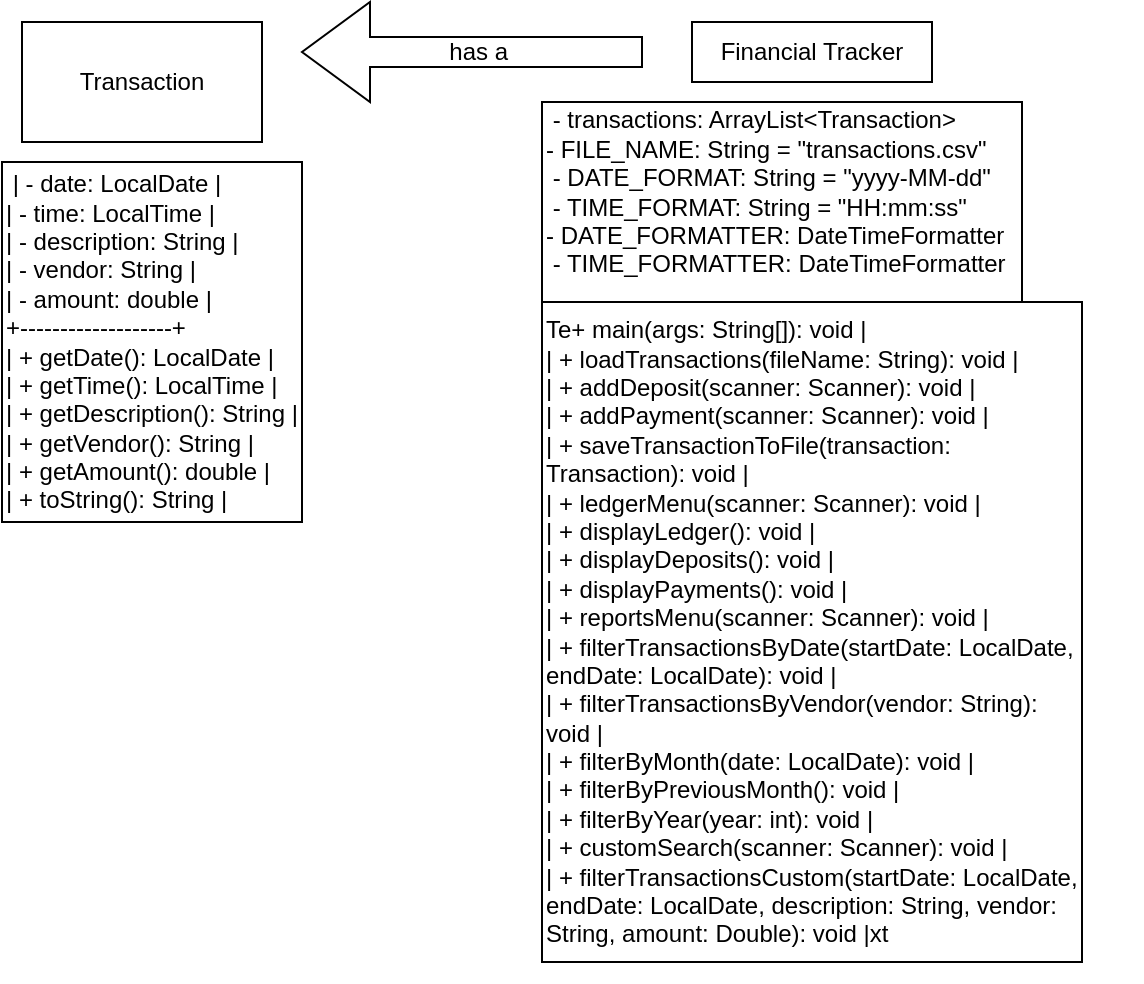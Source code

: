 <mxfile version="24.7.17">
  <diagram id="C5RBs43oDa-KdzZeNtuy" name="Page-1">
    <mxGraphModel dx="1042" dy="573" grid="1" gridSize="10" guides="1" tooltips="1" connect="1" arrows="1" fold="1" page="1" pageScale="1" pageWidth="827" pageHeight="1169" math="0" shadow="0">
      <root>
        <mxCell id="WIyWlLk6GJQsqaUBKTNV-0" />
        <mxCell id="WIyWlLk6GJQsqaUBKTNV-1" parent="WIyWlLk6GJQsqaUBKTNV-0" />
        <mxCell id="sBQ4GWvd8PP3dseFrhMe-0" value="&amp;nbsp;- transactions: ArrayList&amp;lt;Transaction&amp;gt;&amp;nbsp;&lt;br&gt;- FILE_NAME: String = &lt;span class=&quot;hljs-string&quot;&gt;&quot;transactions.csv&quot;&lt;/span&gt;&amp;nbsp;&lt;div&gt;&amp;nbsp;- DATE_FORMAT: String = &lt;span class=&quot;hljs-string&quot;&gt;&quot;yyyy-MM-dd&quot;&lt;/span&gt;&amp;nbsp;&lt;br&gt;&amp;nbsp;- TIME_FORMAT: String = &lt;span class=&quot;hljs-string&quot;&gt;&quot;HH:mm:ss&quot;&lt;/span&gt;&amp;nbsp;&lt;br&gt;- DATE_FORMATTER: DateTimeFormatter&amp;nbsp;&lt;br&gt;&amp;nbsp;- TIME_FORMATTER: DateTimeFormatter&lt;/div&gt;" style="text;strokeColor=none;align=left;fillColor=none;html=1;verticalAlign=middle;whiteSpace=wrap;rounded=0;" vertex="1" parent="WIyWlLk6GJQsqaUBKTNV-1">
          <mxGeometry x="510" y="210" width="300" height="110" as="geometry" />
        </mxCell>
        <mxCell id="sBQ4GWvd8PP3dseFrhMe-1" value="Financial Tracker" style="text;strokeColor=none;align=center;fillColor=none;html=1;verticalAlign=middle;whiteSpace=wrap;rounded=0;" vertex="1" parent="WIyWlLk6GJQsqaUBKTNV-1">
          <mxGeometry x="585" y="180" width="120" height="30" as="geometry" />
        </mxCell>
        <mxCell id="sBQ4GWvd8PP3dseFrhMe-2" value="Te+ &lt;span class=&quot;hljs-title function_ invoke__&quot;&gt;main&lt;/span&gt;(&lt;span class=&quot;hljs-attr&quot;&gt;args&lt;/span&gt;: String[]): &lt;span class=&quot;hljs-keyword&quot;&gt;void&lt;/span&gt;             |&lt;br&gt;| + &lt;span class=&quot;hljs-title function_ invoke__&quot;&gt;loadTransactions&lt;/span&gt;(&lt;span class=&quot;hljs-attr&quot;&gt;fileName&lt;/span&gt;: String): &lt;span class=&quot;hljs-keyword&quot;&gt;void&lt;/span&gt; |&lt;br&gt;| + &lt;span class=&quot;hljs-title function_ invoke__&quot;&gt;addDeposit&lt;/span&gt;(&lt;span class=&quot;hljs-attr&quot;&gt;scanner&lt;/span&gt;: Scanner): &lt;span class=&quot;hljs-keyword&quot;&gt;void&lt;/span&gt;     |&lt;br&gt;| + &lt;span class=&quot;hljs-title function_ invoke__&quot;&gt;addPayment&lt;/span&gt;(&lt;span class=&quot;hljs-attr&quot;&gt;scanner&lt;/span&gt;: Scanner): &lt;span class=&quot;hljs-keyword&quot;&gt;void&lt;/span&gt;     |&lt;br&gt;| + &lt;span class=&quot;hljs-title function_ invoke__&quot;&gt;saveTransactionToFile&lt;/span&gt;(&lt;span class=&quot;hljs-attr&quot;&gt;transaction&lt;/span&gt;: Transaction): &lt;span class=&quot;hljs-keyword&quot;&gt;void&lt;/span&gt; |&lt;br&gt;| + &lt;span class=&quot;hljs-title function_ invoke__&quot;&gt;ledgerMenu&lt;/span&gt;(&lt;span class=&quot;hljs-attr&quot;&gt;scanner&lt;/span&gt;: Scanner): &lt;span class=&quot;hljs-keyword&quot;&gt;void&lt;/span&gt;     |&lt;br&gt;| + &lt;span class=&quot;hljs-title function_ invoke__&quot;&gt;displayLedger&lt;/span&gt;(): &lt;span class=&quot;hljs-keyword&quot;&gt;void&lt;/span&gt;                  |&lt;br&gt;| + &lt;span class=&quot;hljs-title function_ invoke__&quot;&gt;displayDeposits&lt;/span&gt;(): &lt;span class=&quot;hljs-keyword&quot;&gt;void&lt;/span&gt;                |&lt;br&gt;| + &lt;span class=&quot;hljs-title function_ invoke__&quot;&gt;displayPayments&lt;/span&gt;(): &lt;span class=&quot;hljs-keyword&quot;&gt;void&lt;/span&gt;                |&lt;br&gt;| + &lt;span class=&quot;hljs-title function_ invoke__&quot;&gt;reportsMenu&lt;/span&gt;(&lt;span class=&quot;hljs-attr&quot;&gt;scanner&lt;/span&gt;: Scanner): &lt;span class=&quot;hljs-keyword&quot;&gt;void&lt;/span&gt;    |&lt;br&gt;| + &lt;span class=&quot;hljs-title function_ invoke__&quot;&gt;filterTransactionsByDate&lt;/span&gt;(&lt;span class=&quot;hljs-attr&quot;&gt;startDate&lt;/span&gt;: LocalDate, &lt;span class=&quot;hljs-attr&quot;&gt;endDate&lt;/span&gt;: LocalDate): &lt;span class=&quot;hljs-keyword&quot;&gt;void&lt;/span&gt; |&lt;br&gt;| + &lt;span class=&quot;hljs-title function_ invoke__&quot;&gt;filterTransactionsByVendor&lt;/span&gt;(&lt;span class=&quot;hljs-attr&quot;&gt;vendor&lt;/span&gt;: String): &lt;span class=&quot;hljs-keyword&quot;&gt;void&lt;/span&gt; |&lt;br&gt;| + &lt;span class=&quot;hljs-title function_ invoke__&quot;&gt;filterByMonth&lt;/span&gt;(&lt;span class=&quot;hljs-attr&quot;&gt;date&lt;/span&gt;: LocalDate): &lt;span class=&quot;hljs-keyword&quot;&gt;void&lt;/span&gt;   |&lt;br&gt;| + &lt;span class=&quot;hljs-title function_ invoke__&quot;&gt;filterByPreviousMonth&lt;/span&gt;(): &lt;span class=&quot;hljs-keyword&quot;&gt;void&lt;/span&gt;          |&lt;br&gt;| + &lt;span class=&quot;hljs-title function_ invoke__&quot;&gt;filterByYear&lt;/span&gt;(&lt;span class=&quot;hljs-attr&quot;&gt;year&lt;/span&gt;: &lt;span class=&quot;hljs-keyword&quot;&gt;int&lt;/span&gt;): &lt;span class=&quot;hljs-keyword&quot;&gt;void&lt;/span&gt;          |&lt;br&gt;| + &lt;span class=&quot;hljs-title function_ invoke__&quot;&gt;customSearch&lt;/span&gt;(&lt;span class=&quot;hljs-attr&quot;&gt;scanner&lt;/span&gt;: Scanner): &lt;span class=&quot;hljs-keyword&quot;&gt;void&lt;/span&gt;   |&lt;br&gt;| + &lt;span class=&quot;hljs-title function_ invoke__&quot;&gt;filterTransactionsCustom&lt;/span&gt;(&lt;span class=&quot;hljs-attr&quot;&gt;startDate&lt;/span&gt;: LocalDate, &lt;span class=&quot;hljs-attr&quot;&gt;endDate&lt;/span&gt;: LocalDate, &lt;span class=&quot;hljs-attr&quot;&gt;description&lt;/span&gt;: String, &lt;span class=&quot;hljs-attr&quot;&gt;vendor&lt;/span&gt;: String, &lt;span class=&quot;hljs-attr&quot;&gt;amount&lt;/span&gt;: Double): &lt;span class=&quot;hljs-keyword&quot;&gt;void&lt;/span&gt; |xt" style="text;strokeColor=none;align=left;fillColor=none;html=1;verticalAlign=middle;whiteSpace=wrap;rounded=0;" vertex="1" parent="WIyWlLk6GJQsqaUBKTNV-1">
          <mxGeometry x="510" y="310" width="270" height="350" as="geometry" />
        </mxCell>
        <mxCell id="sBQ4GWvd8PP3dseFrhMe-3" value="" style="whiteSpace=wrap;html=1;fillColor=none;" vertex="1" parent="WIyWlLk6GJQsqaUBKTNV-1">
          <mxGeometry x="510" y="220" width="240" height="100" as="geometry" />
        </mxCell>
        <mxCell id="sBQ4GWvd8PP3dseFrhMe-4" value="" style="whiteSpace=wrap;html=1;fillColor=none;" vertex="1" parent="WIyWlLk6GJQsqaUBKTNV-1">
          <mxGeometry x="585" y="180" width="120" height="30" as="geometry" />
        </mxCell>
        <mxCell id="sBQ4GWvd8PP3dseFrhMe-5" value="" style="whiteSpace=wrap;html=1;fillColor=none;" vertex="1" parent="WIyWlLk6GJQsqaUBKTNV-1">
          <mxGeometry x="510" y="320" width="270" height="330" as="geometry" />
        </mxCell>
        <mxCell id="sBQ4GWvd8PP3dseFrhMe-6" value="&amp;nbsp;| - date: LocalDate  |           &lt;br&gt;    | - time: LocalTime  |           &lt;br&gt;    | - description: String |&lt;br&gt;    | - vendor: String   |           &lt;br&gt;    | - amount: &lt;span class=&quot;hljs-keyword&quot;&gt;double&lt;/span&gt;   |&lt;br&gt;    +-------------------+&lt;br&gt;    | + &lt;span class=&quot;hljs-title function_ invoke__&quot;&gt;getDate&lt;/span&gt;(): LocalDate |&lt;br&gt;    | + &lt;span class=&quot;hljs-title function_ invoke__&quot;&gt;getTime&lt;/span&gt;(): LocalTime |&lt;br&gt;    | + &lt;span class=&quot;hljs-title function_ invoke__&quot;&gt;getDescription&lt;/span&gt;(): String |&lt;br&gt;    | + &lt;span class=&quot;hljs-title function_ invoke__&quot;&gt;getVendor&lt;/span&gt;(): String |&lt;br&gt;    | + &lt;span class=&quot;hljs-title function_ invoke__&quot;&gt;getAmount&lt;/span&gt;(): &lt;span class=&quot;hljs-keyword&quot;&gt;double&lt;/span&gt; |&lt;br&gt;    | + &lt;span class=&quot;hljs-title function_ invoke__&quot;&gt;toString&lt;/span&gt;(): String  |" style="text;strokeColor=none;align=left;fillColor=none;html=1;verticalAlign=middle;whiteSpace=wrap;rounded=0;" vertex="1" parent="WIyWlLk6GJQsqaUBKTNV-1">
          <mxGeometry x="240" y="250" width="160" height="180" as="geometry" />
        </mxCell>
        <mxCell id="sBQ4GWvd8PP3dseFrhMe-7" value="" style="whiteSpace=wrap;html=1;fillColor=none;" vertex="1" parent="WIyWlLk6GJQsqaUBKTNV-1">
          <mxGeometry x="240" y="250" width="150" height="180" as="geometry" />
        </mxCell>
        <mxCell id="sBQ4GWvd8PP3dseFrhMe-8" value="Transaction" style="text;strokeColor=none;align=center;fillColor=none;html=1;verticalAlign=middle;whiteSpace=wrap;rounded=0;" vertex="1" parent="WIyWlLk6GJQsqaUBKTNV-1">
          <mxGeometry x="265" y="195" width="90" height="30" as="geometry" />
        </mxCell>
        <mxCell id="sBQ4GWvd8PP3dseFrhMe-9" value="" style="whiteSpace=wrap;html=1;fillColor=none;" vertex="1" parent="WIyWlLk6GJQsqaUBKTNV-1">
          <mxGeometry x="250" y="180" width="120" height="60" as="geometry" />
        </mxCell>
        <mxCell id="sBQ4GWvd8PP3dseFrhMe-11" value="" style="shape=singleArrow;direction=west;whiteSpace=wrap;html=1;fillColor=none;" vertex="1" parent="WIyWlLk6GJQsqaUBKTNV-1">
          <mxGeometry x="390" y="170" width="170" height="50" as="geometry" />
        </mxCell>
        <mxCell id="sBQ4GWvd8PP3dseFrhMe-12" value="has a&amp;nbsp;" style="text;strokeColor=none;align=center;fillColor=none;html=1;verticalAlign=middle;whiteSpace=wrap;rounded=0;" vertex="1" parent="WIyWlLk6GJQsqaUBKTNV-1">
          <mxGeometry x="450" y="180" width="60" height="30" as="geometry" />
        </mxCell>
      </root>
    </mxGraphModel>
  </diagram>
</mxfile>
